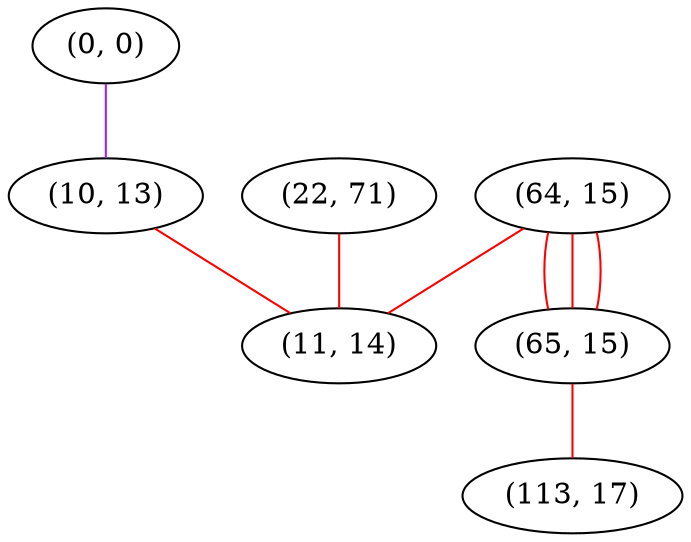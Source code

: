graph "" {
"(0, 0)";
"(64, 15)";
"(10, 13)";
"(65, 15)";
"(22, 71)";
"(11, 14)";
"(113, 17)";
"(0, 0)" -- "(10, 13)"  [color=purple, key=0, weight=4];
"(64, 15)" -- "(11, 14)"  [color=red, key=0, weight=1];
"(64, 15)" -- "(65, 15)"  [color=red, key=0, weight=1];
"(64, 15)" -- "(65, 15)"  [color=red, key=1, weight=1];
"(64, 15)" -- "(65, 15)"  [color=red, key=2, weight=1];
"(10, 13)" -- "(11, 14)"  [color=red, key=0, weight=1];
"(65, 15)" -- "(113, 17)"  [color=red, key=0, weight=1];
"(22, 71)" -- "(11, 14)"  [color=red, key=0, weight=1];
}
